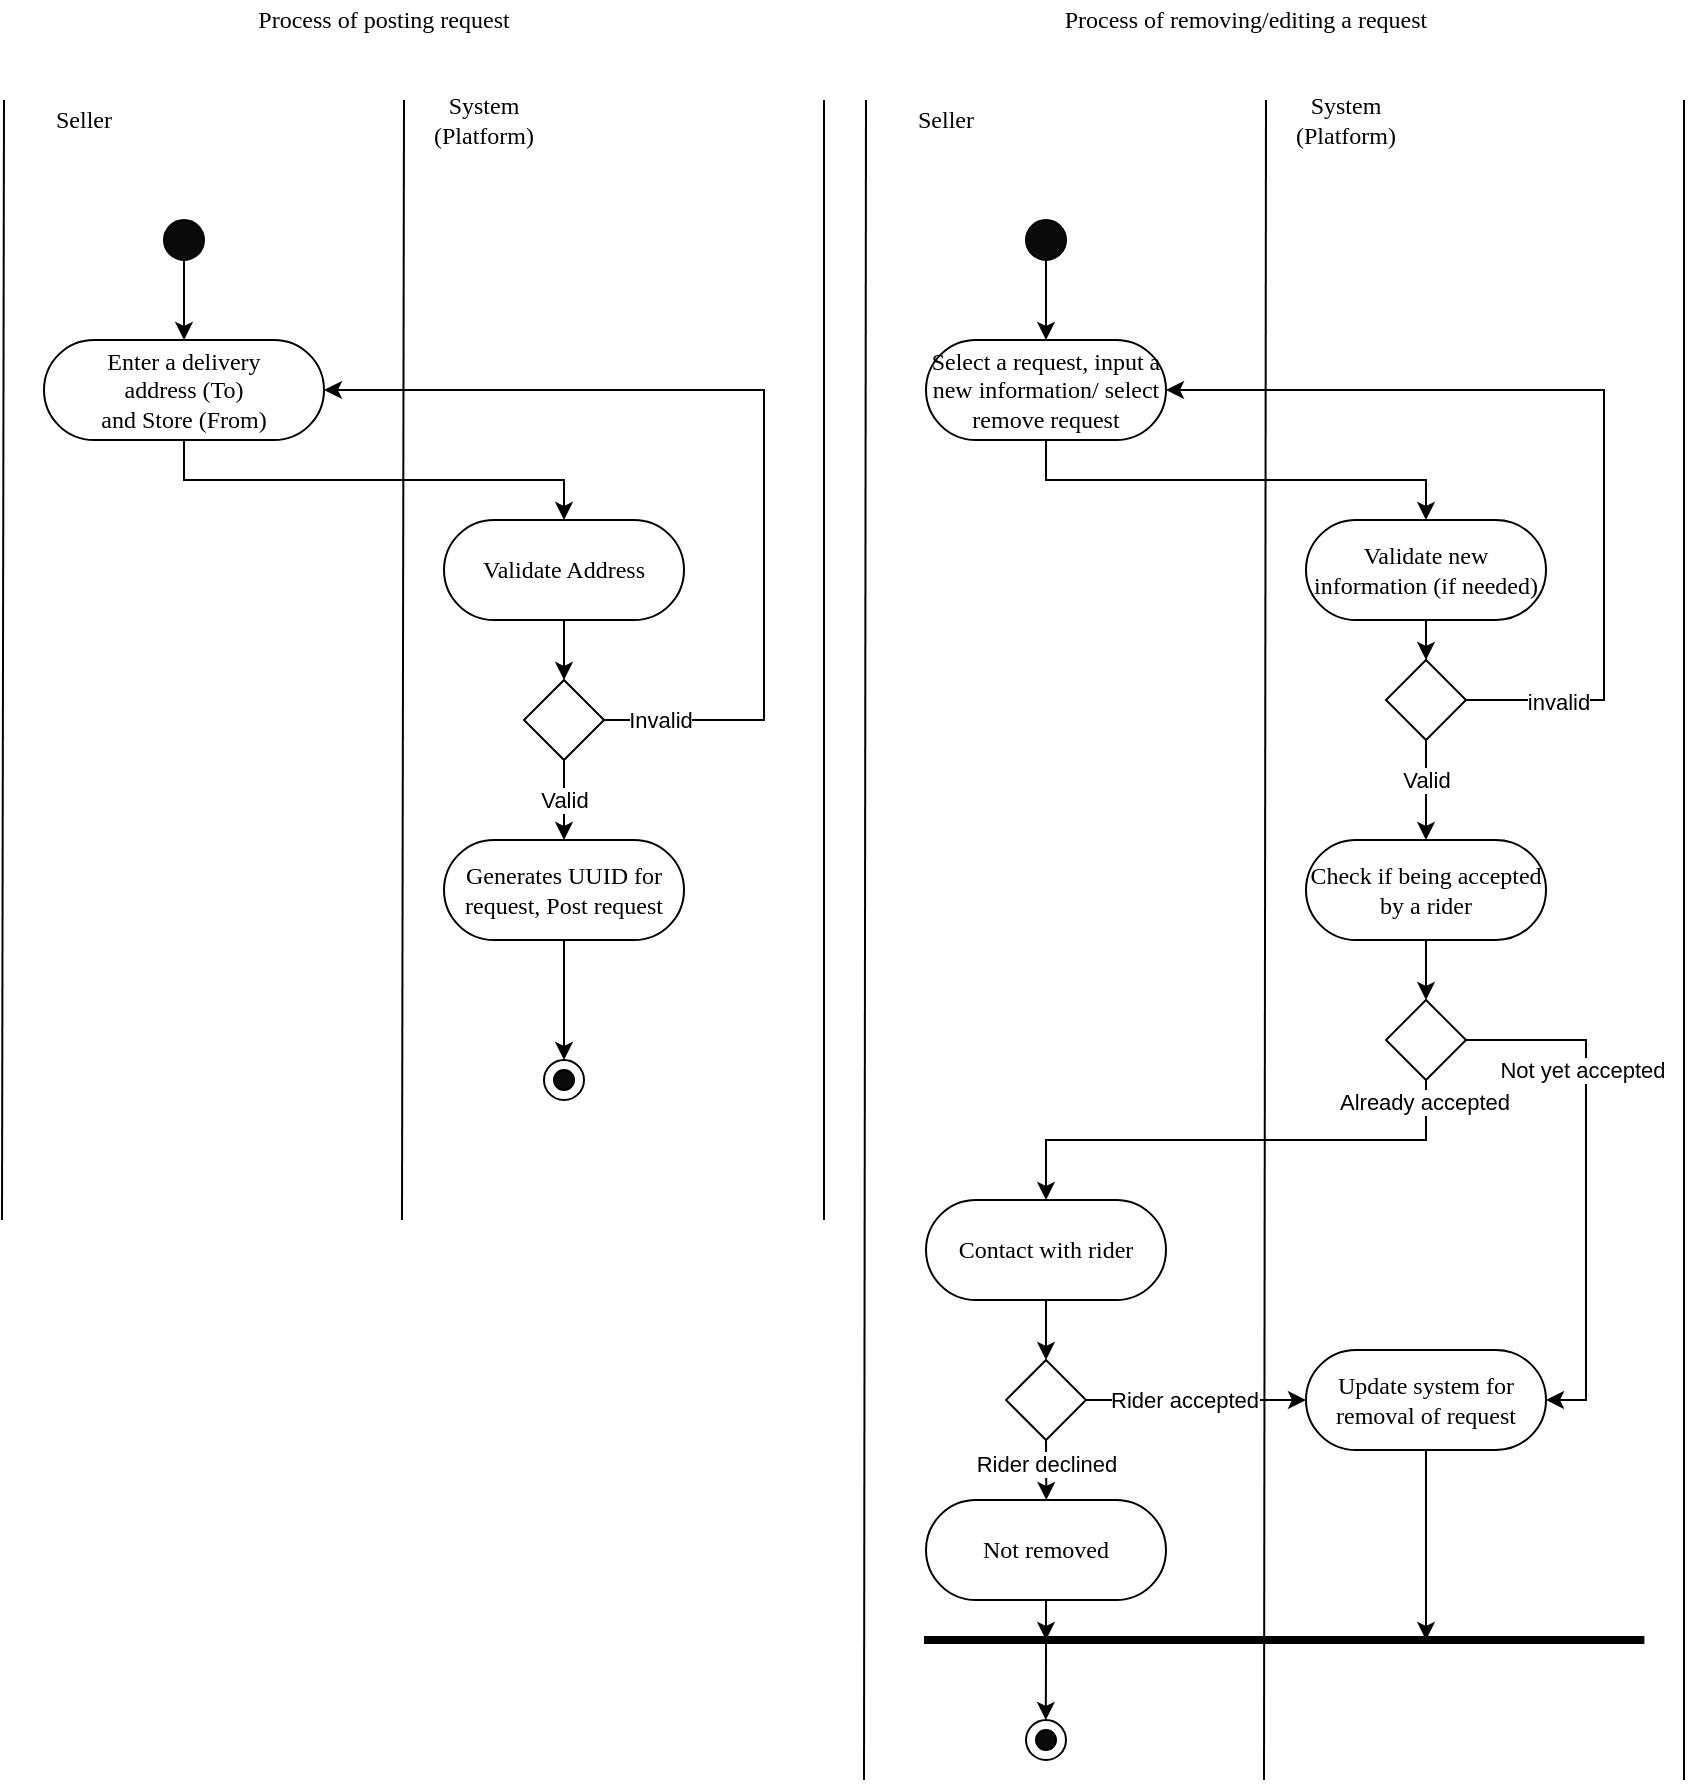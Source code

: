 <mxfile version="13.6.2" type="device"><diagram id="0EG7STp2EF_rGIm7eQaQ" name="Page-1"><mxGraphModel dx="1422" dy="841" grid="1" gridSize="10" guides="1" tooltips="1" connect="1" arrows="1" fold="1" page="1" pageScale="1" pageWidth="850" pageHeight="1100" math="0" shadow="0"><root><mxCell id="0"/><mxCell id="1" parent="0"/><mxCell id="br3GxOq8sKC3BMvjRoR--1" value="Process of posting request" style="text;html=1;strokeColor=none;fillColor=none;align=center;verticalAlign=middle;whiteSpace=wrap;rounded=0;fontSize=12;fontFamily=Times New Roman;" parent="1" vertex="1"><mxGeometry x="50" y="50" width="380" height="20" as="geometry"/></mxCell><mxCell id="br3GxOq8sKC3BMvjRoR--2" value="Seller" style="text;html=1;strokeColor=none;fillColor=none;align=center;verticalAlign=middle;whiteSpace=wrap;rounded=0;fontSize=12;fontFamily=Times New Roman;" parent="1" vertex="1"><mxGeometry x="50" y="100" width="80" height="20" as="geometry"/></mxCell><mxCell id="br3GxOq8sKC3BMvjRoR--3" value="System (Platform)" style="text;html=1;strokeColor=none;fillColor=none;align=center;verticalAlign=middle;whiteSpace=wrap;rounded=0;fontSize=12;fontFamily=Times New Roman;" parent="1" vertex="1"><mxGeometry x="250" y="100" width="80" height="20" as="geometry"/></mxCell><mxCell id="br3GxOq8sKC3BMvjRoR--4" value="" style="endArrow=none;html=1;fontFamily=Times New Roman;fontSize=12;" parent="1" edge="1"><mxGeometry width="50" height="50" relative="1" as="geometry"><mxPoint x="49" y="660" as="sourcePoint"/><mxPoint x="50" y="100" as="targetPoint"/></mxGeometry></mxCell><mxCell id="br3GxOq8sKC3BMvjRoR--5" value="" style="endArrow=none;html=1;fontFamily=Times New Roman;fontSize=12;" parent="1" edge="1"><mxGeometry width="50" height="50" relative="1" as="geometry"><mxPoint x="249" y="660" as="sourcePoint"/><mxPoint x="250" y="100" as="targetPoint"/></mxGeometry></mxCell><mxCell id="br3GxOq8sKC3BMvjRoR--8" style="edgeStyle=orthogonalEdgeStyle;rounded=0;orthogonalLoop=1;jettySize=auto;html=1;exitX=0.5;exitY=1;exitDx=0;exitDy=0;fontFamily=Times New Roman;fontSize=12;" parent="1" source="br3GxOq8sKC3BMvjRoR--9" target="Nk5XH0BlxIZjdT5uVcar-24" edge="1"><mxGeometry relative="1" as="geometry"><mxPoint x="140" y="220" as="targetPoint"/></mxGeometry></mxCell><mxCell id="br3GxOq8sKC3BMvjRoR--9" value="" style="ellipse;whiteSpace=wrap;html=1;fontFamily=Times New Roman;fontSize=12;fillColor=#0A0A0A;" parent="1" vertex="1"><mxGeometry x="130" y="160" width="20" height="20" as="geometry"/></mxCell><mxCell id="br3GxOq8sKC3BMvjRoR--29" value="" style="endArrow=none;html=1;fontFamily=Times New Roman;fontSize=12;" parent="1" edge="1"><mxGeometry width="50" height="50" relative="1" as="geometry"><mxPoint x="460" y="660" as="sourcePoint"/><mxPoint x="460" y="100" as="targetPoint"/></mxGeometry></mxCell><mxCell id="Nk5XH0BlxIZjdT5uVcar-68" style="edgeStyle=orthogonalEdgeStyle;rounded=0;orthogonalLoop=1;jettySize=auto;html=1;exitX=0.5;exitY=1;exitDx=0;exitDy=0;entryX=0.5;entryY=0;entryDx=0;entryDy=0;strokeWidth=1;" parent="1" source="Nk5XH0BlxIZjdT5uVcar-24" target="Nk5XH0BlxIZjdT5uVcar-67" edge="1"><mxGeometry relative="1" as="geometry"/></mxCell><mxCell id="Nk5XH0BlxIZjdT5uVcar-24" value="Enter a delivery &lt;br&gt;address (To)&lt;br&gt;and Store (From)" style="rounded=1;whiteSpace=wrap;html=1;fontFamily=Times New Roman;fontSize=12;arcSize=50;" parent="1" vertex="1"><mxGeometry x="70" y="220" width="140" height="50" as="geometry"/></mxCell><mxCell id="Nk5XH0BlxIZjdT5uVcar-25" value="" style="group" parent="1" vertex="1" connectable="0"><mxGeometry x="320" y="580" width="20" height="20" as="geometry"/></mxCell><mxCell id="br3GxOq8sKC3BMvjRoR--41" value="" style="ellipse;whiteSpace=wrap;html=1;fontFamily=Times New Roman;fontSize=12;fillColor=#FFFFFF;" parent="Nk5XH0BlxIZjdT5uVcar-25" vertex="1"><mxGeometry width="20" height="20" as="geometry"/></mxCell><mxCell id="br3GxOq8sKC3BMvjRoR--42" value="" style="ellipse;whiteSpace=wrap;html=1;fontFamily=Times New Roman;fontSize=12;fillColor=#0A0A0A;" parent="Nk5XH0BlxIZjdT5uVcar-25" vertex="1"><mxGeometry x="5" y="5" width="10" height="10" as="geometry"/></mxCell><mxCell id="Nk5XH0BlxIZjdT5uVcar-70" style="edgeStyle=orthogonalEdgeStyle;rounded=0;orthogonalLoop=1;jettySize=auto;html=1;exitX=0.5;exitY=1;exitDx=0;exitDy=0;strokeWidth=1;" parent="1" source="Nk5XH0BlxIZjdT5uVcar-67" target="Nk5XH0BlxIZjdT5uVcar-69" edge="1"><mxGeometry relative="1" as="geometry"/></mxCell><mxCell id="Nk5XH0BlxIZjdT5uVcar-67" value="Validate Address" style="rounded=1;whiteSpace=wrap;html=1;fontFamily=Times New Roman;fontSize=12;arcSize=50;" parent="1" vertex="1"><mxGeometry x="270" y="310" width="120" height="50" as="geometry"/></mxCell><mxCell id="Nk5XH0BlxIZjdT5uVcar-71" style="edgeStyle=orthogonalEdgeStyle;rounded=0;orthogonalLoop=1;jettySize=auto;html=1;exitX=1;exitY=0.5;exitDx=0;exitDy=0;entryX=1;entryY=0.5;entryDx=0;entryDy=0;strokeWidth=1;" parent="1" source="Nk5XH0BlxIZjdT5uVcar-69" target="Nk5XH0BlxIZjdT5uVcar-24" edge="1"><mxGeometry relative="1" as="geometry"><Array as="points"><mxPoint x="430" y="410"/><mxPoint x="430" y="245"/></Array></mxGeometry></mxCell><mxCell id="Nk5XH0BlxIZjdT5uVcar-72" value="Invalid" style="edgeLabel;html=1;align=center;verticalAlign=middle;resizable=0;points=[];" parent="Nk5XH0BlxIZjdT5uVcar-71" vertex="1" connectable="0"><mxGeometry x="-0.935" y="-1" relative="1" as="geometry"><mxPoint x="12.29" y="-1.01" as="offset"/></mxGeometry></mxCell><mxCell id="Nk5XH0BlxIZjdT5uVcar-73" value="Valid" style="edgeStyle=orthogonalEdgeStyle;rounded=0;orthogonalLoop=1;jettySize=auto;html=1;exitX=0.5;exitY=1;exitDx=0;exitDy=0;strokeWidth=1;entryX=0.5;entryY=0;entryDx=0;entryDy=0;" parent="1" source="Nk5XH0BlxIZjdT5uVcar-69" target="Nk5XH0BlxIZjdT5uVcar-74" edge="1"><mxGeometry relative="1" as="geometry"><mxPoint x="420" y="460" as="targetPoint"/></mxGeometry></mxCell><mxCell id="Nk5XH0BlxIZjdT5uVcar-69" value="" style="rhombus;whiteSpace=wrap;html=1;" parent="1" vertex="1"><mxGeometry x="310" y="390" width="40" height="40" as="geometry"/></mxCell><mxCell id="Nk5XH0BlxIZjdT5uVcar-78" style="edgeStyle=orthogonalEdgeStyle;rounded=0;orthogonalLoop=1;jettySize=auto;html=1;exitX=0.5;exitY=1;exitDx=0;exitDy=0;strokeWidth=1;entryX=0.5;entryY=0;entryDx=0;entryDy=0;" parent="1" source="Nk5XH0BlxIZjdT5uVcar-74" target="br3GxOq8sKC3BMvjRoR--41" edge="1"><mxGeometry relative="1" as="geometry"><mxPoint x="340" y="580" as="targetPoint"/></mxGeometry></mxCell><mxCell id="Nk5XH0BlxIZjdT5uVcar-74" value="Generates UUID for request, Post request" style="rounded=1;whiteSpace=wrap;html=1;fontFamily=Times New Roman;fontSize=12;arcSize=50;" parent="1" vertex="1"><mxGeometry x="270" y="470" width="120" height="50" as="geometry"/></mxCell><mxCell id="Nk5XH0BlxIZjdT5uVcar-100" value="Process of removing/editing a request" style="text;html=1;strokeColor=none;fillColor=none;align=center;verticalAlign=middle;whiteSpace=wrap;rounded=0;fontSize=12;fontFamily=Times New Roman;" parent="1" vertex="1"><mxGeometry x="481" y="50" width="380" height="20" as="geometry"/></mxCell><mxCell id="Nk5XH0BlxIZjdT5uVcar-101" value="Seller" style="text;html=1;strokeColor=none;fillColor=none;align=center;verticalAlign=middle;whiteSpace=wrap;rounded=0;fontSize=12;fontFamily=Times New Roman;" parent="1" vertex="1"><mxGeometry x="481" y="100" width="80" height="20" as="geometry"/></mxCell><mxCell id="Nk5XH0BlxIZjdT5uVcar-102" value="System (Platform)" style="text;html=1;strokeColor=none;fillColor=none;align=center;verticalAlign=middle;whiteSpace=wrap;rounded=0;fontSize=12;fontFamily=Times New Roman;" parent="1" vertex="1"><mxGeometry x="681" y="100" width="80" height="20" as="geometry"/></mxCell><mxCell id="Nk5XH0BlxIZjdT5uVcar-103" value="" style="endArrow=none;html=1;fontFamily=Times New Roman;fontSize=12;" parent="1" edge="1"><mxGeometry width="50" height="50" relative="1" as="geometry"><mxPoint x="480" y="940" as="sourcePoint"/><mxPoint x="481" y="100" as="targetPoint"/></mxGeometry></mxCell><mxCell id="Nk5XH0BlxIZjdT5uVcar-104" value="" style="endArrow=none;html=1;fontFamily=Times New Roman;fontSize=12;" parent="1" edge="1"><mxGeometry width="50" height="50" relative="1" as="geometry"><mxPoint x="680" y="940" as="sourcePoint"/><mxPoint x="681" y="100" as="targetPoint"/></mxGeometry></mxCell><mxCell id="Nk5XH0BlxIZjdT5uVcar-105" style="edgeStyle=orthogonalEdgeStyle;rounded=0;orthogonalLoop=1;jettySize=auto;html=1;exitX=0.5;exitY=1;exitDx=0;exitDy=0;fontFamily=Times New Roman;fontSize=12;" parent="1" source="Nk5XH0BlxIZjdT5uVcar-106" target="Nk5XH0BlxIZjdT5uVcar-109" edge="1"><mxGeometry relative="1" as="geometry"><mxPoint x="571" y="220" as="targetPoint"/></mxGeometry></mxCell><mxCell id="Nk5XH0BlxIZjdT5uVcar-106" value="" style="ellipse;whiteSpace=wrap;html=1;fontFamily=Times New Roman;fontSize=12;fillColor=#0A0A0A;" parent="1" vertex="1"><mxGeometry x="561" y="160" width="20" height="20" as="geometry"/></mxCell><mxCell id="Nk5XH0BlxIZjdT5uVcar-107" value="" style="endArrow=none;html=1;fontFamily=Times New Roman;fontSize=12;" parent="1" edge="1"><mxGeometry width="50" height="50" relative="1" as="geometry"><mxPoint x="890" y="940" as="sourcePoint"/><mxPoint x="890" y="100" as="targetPoint"/></mxGeometry></mxCell><mxCell id="Nk5XH0BlxIZjdT5uVcar-108" style="edgeStyle=orthogonalEdgeStyle;rounded=0;orthogonalLoop=1;jettySize=auto;html=1;exitX=0.5;exitY=1;exitDx=0;exitDy=0;entryX=0.5;entryY=0;entryDx=0;entryDy=0;strokeWidth=1;" parent="1" source="Nk5XH0BlxIZjdT5uVcar-109" target="6ICZRZW6lMi19GpCcee--3" edge="1"><mxGeometry relative="1" as="geometry"/></mxCell><mxCell id="Nk5XH0BlxIZjdT5uVcar-109" value="Select a request, input a new information/ select remove request" style="rounded=1;whiteSpace=wrap;html=1;fontFamily=Times New Roman;fontSize=12;arcSize=50;" parent="1" vertex="1"><mxGeometry x="511" y="220" width="120" height="50" as="geometry"/></mxCell><mxCell id="Nk5XH0BlxIZjdT5uVcar-113" style="edgeStyle=orthogonalEdgeStyle;rounded=0;orthogonalLoop=1;jettySize=auto;html=1;exitX=0.5;exitY=1;exitDx=0;exitDy=0;strokeWidth=1;" parent="1" source="Nk5XH0BlxIZjdT5uVcar-114" target="Nk5XH0BlxIZjdT5uVcar-118" edge="1"><mxGeometry relative="1" as="geometry"/></mxCell><mxCell id="Nk5XH0BlxIZjdT5uVcar-114" value="Check if being accepted by a rider" style="rounded=1;whiteSpace=wrap;html=1;fontFamily=Times New Roman;fontSize=12;arcSize=50;" parent="1" vertex="1"><mxGeometry x="701" y="470" width="120" height="50" as="geometry"/></mxCell><mxCell id="Nk5XH0BlxIZjdT5uVcar-117" value="Already accepted" style="edgeStyle=orthogonalEdgeStyle;rounded=0;orthogonalLoop=1;jettySize=auto;html=1;exitX=0.5;exitY=1;exitDx=0;exitDy=0;strokeWidth=1;entryX=0.5;entryY=0;entryDx=0;entryDy=0;" parent="1" source="Nk5XH0BlxIZjdT5uVcar-118" target="Nk5XH0BlxIZjdT5uVcar-120" edge="1"><mxGeometry x="-0.913" y="-1" relative="1" as="geometry"><mxPoint x="851" y="620" as="targetPoint"/><mxPoint as="offset"/></mxGeometry></mxCell><mxCell id="Nk5XH0BlxIZjdT5uVcar-131" style="edgeStyle=orthogonalEdgeStyle;rounded=0;orthogonalLoop=1;jettySize=auto;html=1;exitX=1;exitY=0.5;exitDx=0;exitDy=0;entryX=1;entryY=0.5;entryDx=0;entryDy=0;strokeWidth=1;" parent="1" source="Nk5XH0BlxIZjdT5uVcar-118" target="Nk5XH0BlxIZjdT5uVcar-130" edge="1"><mxGeometry relative="1" as="geometry"/></mxCell><mxCell id="Nk5XH0BlxIZjdT5uVcar-132" value="Not yet accepted" style="edgeLabel;html=1;align=center;verticalAlign=middle;resizable=0;points=[];" parent="Nk5XH0BlxIZjdT5uVcar-131" vertex="1" connectable="0"><mxGeometry x="-0.029" y="-2" relative="1" as="geometry"><mxPoint y="-50.83" as="offset"/></mxGeometry></mxCell><mxCell id="Nk5XH0BlxIZjdT5uVcar-118" value="" style="rhombus;whiteSpace=wrap;html=1;" parent="1" vertex="1"><mxGeometry x="741" y="550" width="40" height="40" as="geometry"/></mxCell><mxCell id="Nk5XH0BlxIZjdT5uVcar-125" style="edgeStyle=orthogonalEdgeStyle;rounded=0;orthogonalLoop=1;jettySize=auto;html=1;exitX=0.5;exitY=1;exitDx=0;exitDy=0;strokeWidth=1;" parent="1" source="Nk5XH0BlxIZjdT5uVcar-120" target="Nk5XH0BlxIZjdT5uVcar-124" edge="1"><mxGeometry relative="1" as="geometry"/></mxCell><mxCell id="Nk5XH0BlxIZjdT5uVcar-120" value="Contact with rider" style="rounded=1;whiteSpace=wrap;html=1;fontFamily=Times New Roman;fontSize=12;arcSize=50;" parent="1" vertex="1"><mxGeometry x="511" y="650" width="120" height="50" as="geometry"/></mxCell><mxCell id="Nk5XH0BlxIZjdT5uVcar-127" style="edgeStyle=orthogonalEdgeStyle;rounded=0;orthogonalLoop=1;jettySize=auto;html=1;exitX=1;exitY=0.5;exitDx=0;exitDy=0;strokeWidth=1;entryX=0;entryY=0.5;entryDx=0;entryDy=0;" parent="1" source="Nk5XH0BlxIZjdT5uVcar-124" target="Nk5XH0BlxIZjdT5uVcar-130" edge="1"><mxGeometry relative="1" as="geometry"><mxPoint x="630" y="750.333" as="targetPoint"/></mxGeometry></mxCell><mxCell id="6ICZRZW6lMi19GpCcee--2" value="Rider accepted" style="edgeLabel;html=1;align=center;verticalAlign=middle;resizable=0;points=[];" vertex="1" connectable="0" parent="Nk5XH0BlxIZjdT5uVcar-127"><mxGeometry x="-0.751" relative="1" as="geometry"><mxPoint x="35.33" as="offset"/></mxGeometry></mxCell><mxCell id="Nk5XH0BlxIZjdT5uVcar-128" style="edgeStyle=orthogonalEdgeStyle;rounded=0;orthogonalLoop=1;jettySize=auto;html=1;exitX=0.5;exitY=1;exitDx=0;exitDy=0;strokeWidth=1;" parent="1" source="Nk5XH0BlxIZjdT5uVcar-124" edge="1"><mxGeometry relative="1" as="geometry"><mxPoint x="571.167" y="800" as="targetPoint"/></mxGeometry></mxCell><mxCell id="6ICZRZW6lMi19GpCcee--1" value="Rider declined" style="edgeLabel;html=1;align=center;verticalAlign=middle;resizable=0;points=[];" vertex="1" connectable="0" parent="Nk5XH0BlxIZjdT5uVcar-128"><mxGeometry x="-0.245" relative="1" as="geometry"><mxPoint as="offset"/></mxGeometry></mxCell><mxCell id="Nk5XH0BlxIZjdT5uVcar-124" value="" style="rhombus;whiteSpace=wrap;html=1;" parent="1" vertex="1"><mxGeometry x="551" y="730" width="40" height="40" as="geometry"/></mxCell><mxCell id="Nk5XH0BlxIZjdT5uVcar-142" style="edgeStyle=orthogonalEdgeStyle;rounded=0;orthogonalLoop=1;jettySize=auto;html=1;exitX=0.5;exitY=1;exitDx=0;exitDy=0;strokeWidth=1;" parent="1" source="Nk5XH0BlxIZjdT5uVcar-129" edge="1"><mxGeometry relative="1" as="geometry"><mxPoint x="571" y="870" as="targetPoint"/></mxGeometry></mxCell><mxCell id="Nk5XH0BlxIZjdT5uVcar-129" value="Not removed" style="rounded=1;whiteSpace=wrap;html=1;fontFamily=Times New Roman;fontSize=12;arcSize=50;" parent="1" vertex="1"><mxGeometry x="511" y="800" width="120" height="50" as="geometry"/></mxCell><mxCell id="Nk5XH0BlxIZjdT5uVcar-133" style="edgeStyle=orthogonalEdgeStyle;rounded=0;orthogonalLoop=1;jettySize=auto;html=1;exitX=0.5;exitY=1;exitDx=0;exitDy=0;strokeWidth=1;" parent="1" source="Nk5XH0BlxIZjdT5uVcar-130" edge="1"><mxGeometry relative="1" as="geometry"><mxPoint x="761" y="870" as="targetPoint"/></mxGeometry></mxCell><mxCell id="Nk5XH0BlxIZjdT5uVcar-130" value="Update system for removal of request" style="rounded=1;whiteSpace=wrap;html=1;fontFamily=Times New Roman;fontSize=12;arcSize=50;" parent="1" vertex="1"><mxGeometry x="701" y="725" width="120" height="50" as="geometry"/></mxCell><mxCell id="Nk5XH0BlxIZjdT5uVcar-139" value="" style="group" parent="1" vertex="1" connectable="0"><mxGeometry x="561" y="910" width="20" height="20" as="geometry"/></mxCell><mxCell id="Nk5XH0BlxIZjdT5uVcar-140" value="" style="ellipse;whiteSpace=wrap;html=1;fontFamily=Times New Roman;fontSize=12;fillColor=#FFFFFF;" parent="Nk5XH0BlxIZjdT5uVcar-139" vertex="1"><mxGeometry width="20" height="20" as="geometry"/></mxCell><mxCell id="Nk5XH0BlxIZjdT5uVcar-141" value="" style="ellipse;whiteSpace=wrap;html=1;fontFamily=Times New Roman;fontSize=12;fillColor=#0A0A0A;" parent="Nk5XH0BlxIZjdT5uVcar-139" vertex="1"><mxGeometry x="5" y="5" width="10" height="10" as="geometry"/></mxCell><mxCell id="Nk5XH0BlxIZjdT5uVcar-143" style="edgeStyle=orthogonalEdgeStyle;rounded=0;orthogonalLoop=1;jettySize=auto;html=1;strokeWidth=1;" parent="1" edge="1"><mxGeometry relative="1" as="geometry"><mxPoint x="571" y="870" as="sourcePoint"/><mxPoint x="570.9" y="910" as="targetPoint"/><Array as="points"><mxPoint x="571" y="880"/><mxPoint x="571" y="880"/></Array></mxGeometry></mxCell><mxCell id="Nk5XH0BlxIZjdT5uVcar-144" value="" style="endArrow=none;html=1;strokeWidth=4;" parent="1" edge="1"><mxGeometry width="50" height="50" relative="1" as="geometry"><mxPoint x="510" y="870" as="sourcePoint"/><mxPoint x="870.194" y="870" as="targetPoint"/></mxGeometry></mxCell><mxCell id="6ICZRZW6lMi19GpCcee--5" style="edgeStyle=orthogonalEdgeStyle;rounded=0;orthogonalLoop=1;jettySize=auto;html=1;exitX=0.5;exitY=1;exitDx=0;exitDy=0;" edge="1" parent="1" source="6ICZRZW6lMi19GpCcee--3" target="6ICZRZW6lMi19GpCcee--4"><mxGeometry relative="1" as="geometry"/></mxCell><mxCell id="6ICZRZW6lMi19GpCcee--3" value="Validate new information (if needed)" style="rounded=1;whiteSpace=wrap;html=1;fontFamily=Times New Roman;fontSize=12;arcSize=50;" vertex="1" parent="1"><mxGeometry x="701" y="310" width="120" height="50" as="geometry"/></mxCell><mxCell id="6ICZRZW6lMi19GpCcee--6" style="edgeStyle=orthogonalEdgeStyle;rounded=0;orthogonalLoop=1;jettySize=auto;html=1;exitX=0.5;exitY=1;exitDx=0;exitDy=0;" edge="1" parent="1" source="6ICZRZW6lMi19GpCcee--4" target="Nk5XH0BlxIZjdT5uVcar-114"><mxGeometry relative="1" as="geometry"/></mxCell><mxCell id="6ICZRZW6lMi19GpCcee--9" value="Valid" style="edgeLabel;html=1;align=center;verticalAlign=middle;resizable=0;points=[];" vertex="1" connectable="0" parent="6ICZRZW6lMi19GpCcee--6"><mxGeometry x="-0.756" relative="1" as="geometry"><mxPoint y="13.95" as="offset"/></mxGeometry></mxCell><mxCell id="6ICZRZW6lMi19GpCcee--7" style="edgeStyle=orthogonalEdgeStyle;rounded=0;orthogonalLoop=1;jettySize=auto;html=1;exitX=1;exitY=0.5;exitDx=0;exitDy=0;entryX=1;entryY=0.5;entryDx=0;entryDy=0;" edge="1" parent="1" source="6ICZRZW6lMi19GpCcee--4" target="Nk5XH0BlxIZjdT5uVcar-109"><mxGeometry relative="1" as="geometry"><Array as="points"><mxPoint x="850" y="400"/><mxPoint x="850" y="245"/></Array></mxGeometry></mxCell><mxCell id="6ICZRZW6lMi19GpCcee--8" value="invalid" style="edgeLabel;html=1;align=center;verticalAlign=middle;resizable=0;points=[];" vertex="1" connectable="0" parent="6ICZRZW6lMi19GpCcee--7"><mxGeometry x="-0.794" y="-1" relative="1" as="geometry"><mxPoint as="offset"/></mxGeometry></mxCell><mxCell id="6ICZRZW6lMi19GpCcee--4" value="" style="rhombus;whiteSpace=wrap;html=1;" vertex="1" parent="1"><mxGeometry x="741" y="380" width="40" height="40" as="geometry"/></mxCell></root></mxGraphModel></diagram></mxfile>